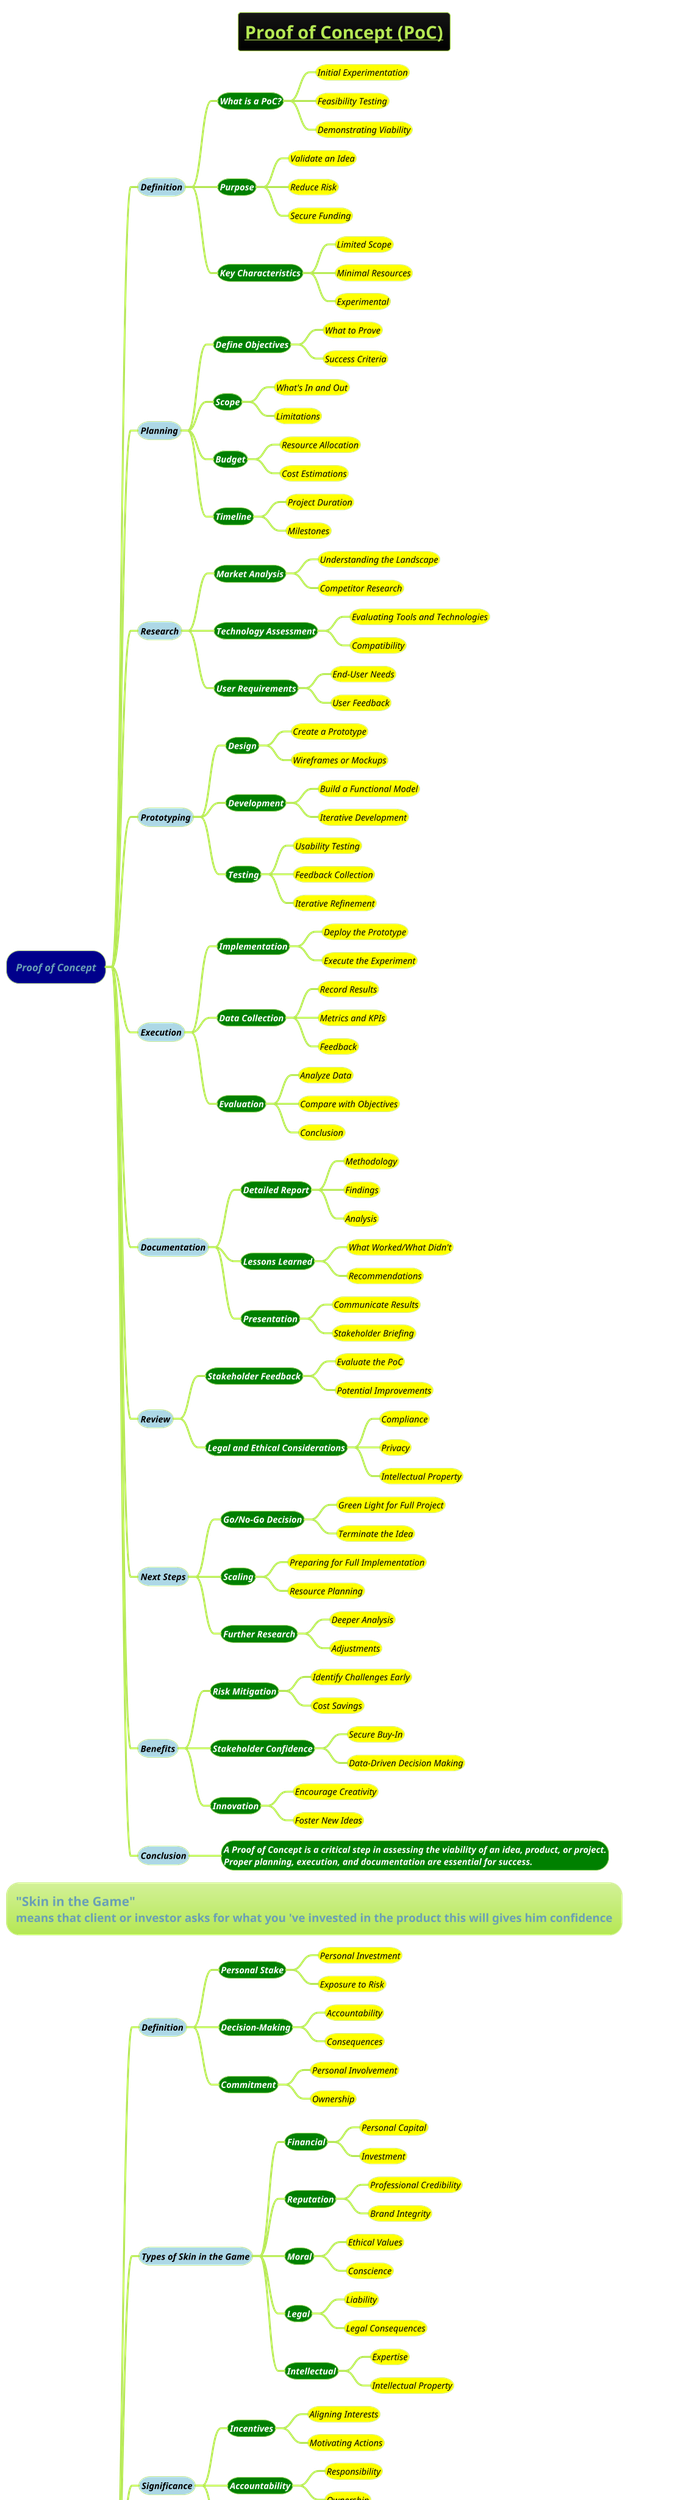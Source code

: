 @startmindmap
title =__Proof of Concept (PoC)__

!theme hacker

*[#darkblue] <i>Proof of Concept
**[#lightblue] <i><size:14><color #black><b>Definition
***[#green] <i><size:14><color #white><b>What is a PoC?
****[#yellow] <i><size:14><color #black>Initial Experimentation
****[#yellow] <i><size:14><color #black>Feasibility Testing
****[#yellow] <i><size:14><color #black>Demonstrating Viability
***[#green] <i><size:14><color #white><b>Purpose
****[#yellow] <i><size:14><color #black>Validate an Idea
****[#yellow] <i><size:14><color #black>Reduce Risk
****[#yellow] <i><size:14><color #black>Secure Funding
***[#green] <i><size:14><color #white><b>Key Characteristics
****[#yellow] <i><size:14><color #black>Limited Scope
****[#yellow] <i><size:14><color #black>Minimal Resources
****[#yellow] <i><size:14><color #black>Experimental

**[#lightblue] <i><size:14><color #black><b>Planning
***[#green] <i><size:14><color #white><b>Define Objectives
****[#yellow] <i><size:14><color #black>What to Prove
****[#yellow] <i><size:14><color #black>Success Criteria
***[#green] <i><size:14><color #white><b>Scope
****[#yellow] <i><size:14><color #black>What's In and Out
****[#yellow] <i><size:14><color #black>Limitations
***[#green] <i><size:14><color #white><b>Budget
****[#yellow] <i><size:14><color #black>Resource Allocation
****[#yellow] <i><size:14><color #black>Cost Estimations
***[#green] <i><size:14><color #white><b>Timeline
****[#yellow] <i><size:14><color #black>Project Duration
****[#yellow] <i><size:14><color #black>Milestones

**[#lightblue] <i><size:14><color #black><b>Research
***[#green] <i><size:14><color #white><b>Market Analysis
****[#yellow] <i><size:14><color #black>Understanding the Landscape
****[#yellow] <i><size:14><color #black>Competitor Research
***[#green] <i><size:14><color #white><b>Technology Assessment
****[#yellow] <i><size:14><color #black>Evaluating Tools and Technologies
****[#yellow] <i><size:14><color #black>Compatibility
***[#green] <i><size:14><color #white><b>User Requirements
****[#yellow] <i><size:14><color #black>End-User Needs
****[#yellow] <i><size:14><color #black>User Feedback

**[#lightblue] <i><size:14><color #black><b>Prototyping
***[#green] <i><size:14><color #white><b>Design
****[#yellow] <i><size:14><color #black>Create a Prototype
****[#yellow] <i><size:14><color #black>Wireframes or Mockups
***[#green] <i><size:14><color #white><b>Development
****[#yellow] <i><size:14><color #black>Build a Functional Model
****[#yellow] <i><size:14><color #black>Iterative Development
***[#green] <i><size:14><color #white><b>Testing
****[#yellow] <i><size:14><color #black>Usability Testing
****[#yellow] <i><size:14><color #black>Feedback Collection
****[#yellow] <i><size:14><color #black>Iterative Refinement

**[#lightblue] <i><size:14><color #black><b>Execution
***[#green] <i><size:14><color #white><b>Implementation
****[#yellow] <i><size:14><color #black>Deploy the Prototype
****[#yellow] <i><size:14><color #black>Execute the Experiment
***[#green] <i><size:14><color #white><b>Data Collection
****[#yellow] <i><size:14><color #black>Record Results
****[#yellow] <i><size:14><color #black>Metrics and KPIs
****[#yellow] <i><size:14><color #black>Feedback
***[#green] <i><size:14><color #white><b>Evaluation
****[#yellow] <i><size:14><color #black>Analyze Data
****[#yellow] <i><size:14><color #black>Compare with Objectives
****[#yellow] <i><size:14><color #black>Conclusion

**[#lightblue] <i><size:14><color #black><b>Documentation
***[#green] <i><size:14><color #white><b>Detailed Report
****[#yellow] <i><size:14><color #black>Methodology
****[#yellow] <i><size:14><color #black>Findings
****[#yellow] <i><size:14><color #black>Analysis
***[#green] <i><size:14><color #white><b>Lessons Learned
****[#yellow] <i><size:14><color #black>What Worked/What Didn't
****[#yellow] <i><size:14><color #black>Recommendations
***[#green] <i><size:14><color #white><b>Presentation
****[#yellow] <i><size:14><color #black>Communicate Results
****[#yellow] <i><size:14><color #black>Stakeholder Briefing

**[#lightblue] <i><size:14><color #black><b>Review
***[#green] <i><size:14><color #white><b>Stakeholder Feedback
****[#yellow] <i><size:14><color #black>Evaluate the PoC
****[#yellow] <i><size:14><color #black>Potential Improvements
***[#green] <i><size:14><color #white><b>Legal and Ethical Considerations
****[#yellow] <i><size:14><color #black>Compliance
****[#yellow] <i><size:14><color #black>Privacy
****[#yellow] <i><size:14><color #black>Intellectual Property

**[#lightblue] <i><size:14><color #black><b>Next Steps
***[#green] <i><size:14><color #white><b>Go/No-Go Decision
****[#yellow] <i><size:14><color #black>Green Light for Full Project
****[#yellow] <i><size:14><color #black>Terminate the Idea
***[#green] <i><size:14><color #white><b>Scaling
****[#yellow] <i><size:14><color #black>Preparing for Full Implementation
****[#yellow] <i><size:14><color #black>Resource Planning
***[#green] <i><size:14><color #white><b>Further Research
****[#yellow] <i><size:14><color #black>Deeper Analysis
****[#yellow] <i><size:14><color #black>Adjustments

**[#lightblue] <i><size:14><color #black><b>Benefits
***[#green] <i><size:14><color #white><b>Risk Mitigation
****[#yellow] <i><size:14><color #black>Identify Challenges Early
****[#yellow] <i><size:14><color #black>Cost Savings
***[#green] <i><size:14><color #white><b>Stakeholder Confidence
****[#yellow] <i><size:14><color #black>Secure Buy-In
****[#yellow] <i><size:14><color #black>Data-Driven Decision Making
***[#green] <i><size:14><color #white><b>Innovation
****[#yellow] <i><size:14><color #black>Encourage Creativity
****[#yellow] <i><size:14><color #black>Foster New Ideas

**[#lightblue] <i><size:14><color #black><b>Conclusion
***[#green] <i><size:14><color #white><b>A Proof of Concept is a critical step in assessing the viability of an idea, product, or project.\n<b><size:14><i><color #white>Proper planning, execution, and documentation are essential for success.


* ="Skin in the Game" \n==means that client or investor asks for what you 've invested in the product this will gives him confidence
*[#darkblue] <i>Skin in the Game
**[#lightblue] <i><size:14><color #black><b>Definition
***[#green] <i><size:14><color #white><b>Personal Stake
****[#yellow] <i><size:14><color #black>Personal Investment
****[#yellow] <i><size:14><color #black>Exposure to Risk
***[#green] <i><size:14><color #white><b>Decision-Making
****[#yellow] <i><size:14><color #black>Accountability
****[#yellow] <i><size:14><color #black>Consequences
***[#green] <i><size:14><color #white><b>Commitment
****[#yellow] <i><size:14><color #black>Personal Involvement
****[#yellow] <i><size:14><color #black>Ownership

**[#lightblue] <i><size:14><color #black><b>Types of Skin in the Game
***[#green] <i><size:14><color #white><b>Financial
****[#yellow] <i><size:14><color #black>Personal Capital
****[#yellow] <i><size:14><color #black>Investment
***[#green] <i><size:14><color #white><b>Reputation
****[#yellow] <i><size:14><color #black>Professional Credibility
****[#yellow] <i><size:14><color #black>Brand Integrity
***[#green] <i><size:14><color #white><b>Moral
****[#yellow] <i><size:14><color #black>Ethical Values
****[#yellow] <i><size:14><color #black>Conscience
***[#green] <i><size:14><color #white><b>Legal
****[#yellow] <i><size:14><color #black>Liability
****[#yellow] <i><size:14><color #black>Legal Consequences
***[#green] <i><size:14><color #white><b>Intellectual
****[#yellow] <i><size:14><color #black>Expertise
****[#yellow] <i><size:14><color #black>Intellectual Property

**[#lightblue] <i><size:14><color #black><b>Significance
***[#green] <i><size:14><color #white><b>Incentives
****[#yellow] <i><size:14><color #black>Aligning Interests
****[#yellow] <i><size:14><color #black>Motivating Actions
***[#green] <i><size:14><color #white><b>Accountability
****[#yellow] <i><size:14><color #black>Responsibility
****[#yellow] <i><size:14><color #black>Ownership
***[#green] <i><size:14><color #white><b>Risk Management
****[#yellow] <i><size:14><color #black>Informed Decision-Making
****[#yellow] <i><size:14><color #black>Consequence Awareness

**[#lightblue] <i><size:14><color #black><b>Applications
***[#green] <i><size:14><color #white><b>Business
****[#yellow] <i><size:14><color #black>Entrepreneurs
****[#yellow] <i><size:14><color #black>Shareholders
***[#green] <i><size:14><color #white><b>Economics
****[#yellow] <i><size:14><color #black>Risk Management
****[#yellow] <i><size:14><color #black>Market Dynamics
***[#green] <i><size:14><color #white><b>Ethics
****[#yellow] <i><size:14><color #black>Moral Decision-Making
****[#yellow] <i><size:14><color #black>Responsibility
***[#green] <i><size:14><color #white><b>Governance
****[#yellow] <i><size:14><color #black>Leadership
****[#yellow] <i><size:14><color #black>Public Policy

**[#lightblue] <i><size:14><color #black><b>Examples
***[#green] <i><size:14><color #white><b>Entrepreneurship
****[#yellow] <i><size:14><color #black>Personal Investment
****[#yellow] <i><size:14><color #black>Business Ownership
***[#green] <i><size:14><color #white><b>Financial Markets
****[#yellow] <i><size:14><color #black>Stock Ownership
****[#yellow] <i><size:14><color #black>Investment Risk
***[#green] <i><size:14><color #white><b>Medical Ethics
****[#yellow] <i><size:14><color #black>Informed Consent
****[#yellow] <i><size:14><color #black>Medical Liability
***[#green] <i><size:14><color #white><b>Political Leadership
****[#yellow] <i><size:14><color #black>Accountability
****[#yellow] <i><size:14><color #black>Policy Consequences

**[#lightblue] <i><size:14><color #black><b>Challenges
***[#green] <i><size:14><color #white><b>Moral Hazard
****[#yellow] <i><size:14><color #black>Lack of Accountability
****[#yellow] <i><size:14><color #black>Absence of Consequences
***[#green] <i><size:14><color #white><b>Conflicts of Interest
****[#yellow] <i><size:14><color #black>Misaligned Incentives
****[#yellow] <i><size:14><color #black>Ethical Dilemmas
***[#green] <i><size:14><color #white><b>Incomplete Information
****[#yellow] <i><size:14><color #black>Hidden Risks
****[#yellow] <i><size:14><color #black>Unforeseen Consequences

**[#lightblue] <i><size:14><color #black><b>Benefits
***[#green] <i><size:14><color #white><b>Informed Decision-Making
****[#yellow] <i><size:14><color #black>Prudent Risk Management
***[#green] <i><size:14><color #white><b>Ethical Behavior
****[#yellow] <i><size:14><color #black>Accountability
***[#green] <i><size:14><color #white><b>Trust
****[#yellow] <i><size:14><color #black>Aligned Interests
***[#green] <i><size:14><color #white><b>Innovation
****[#yellow] <i><size:14><color #black>Entrepreneurship
***[#green] <i><size:14><color #white><b>Market Efficiency
****[#yellow] <i><size:14><color #black>Healthy Competition

**[#lightblue] <i><size:14><color #black><b>Conclusion
***[#green] <i><size:14><color #white><b>"Skin in the Game" refers to personal stakes, decision-making with consequences, and commitment. \n<i><size:14><color #white><b>It has diverse applications and significant implications for incentives, accountability, and risk management.

@endmindmap
